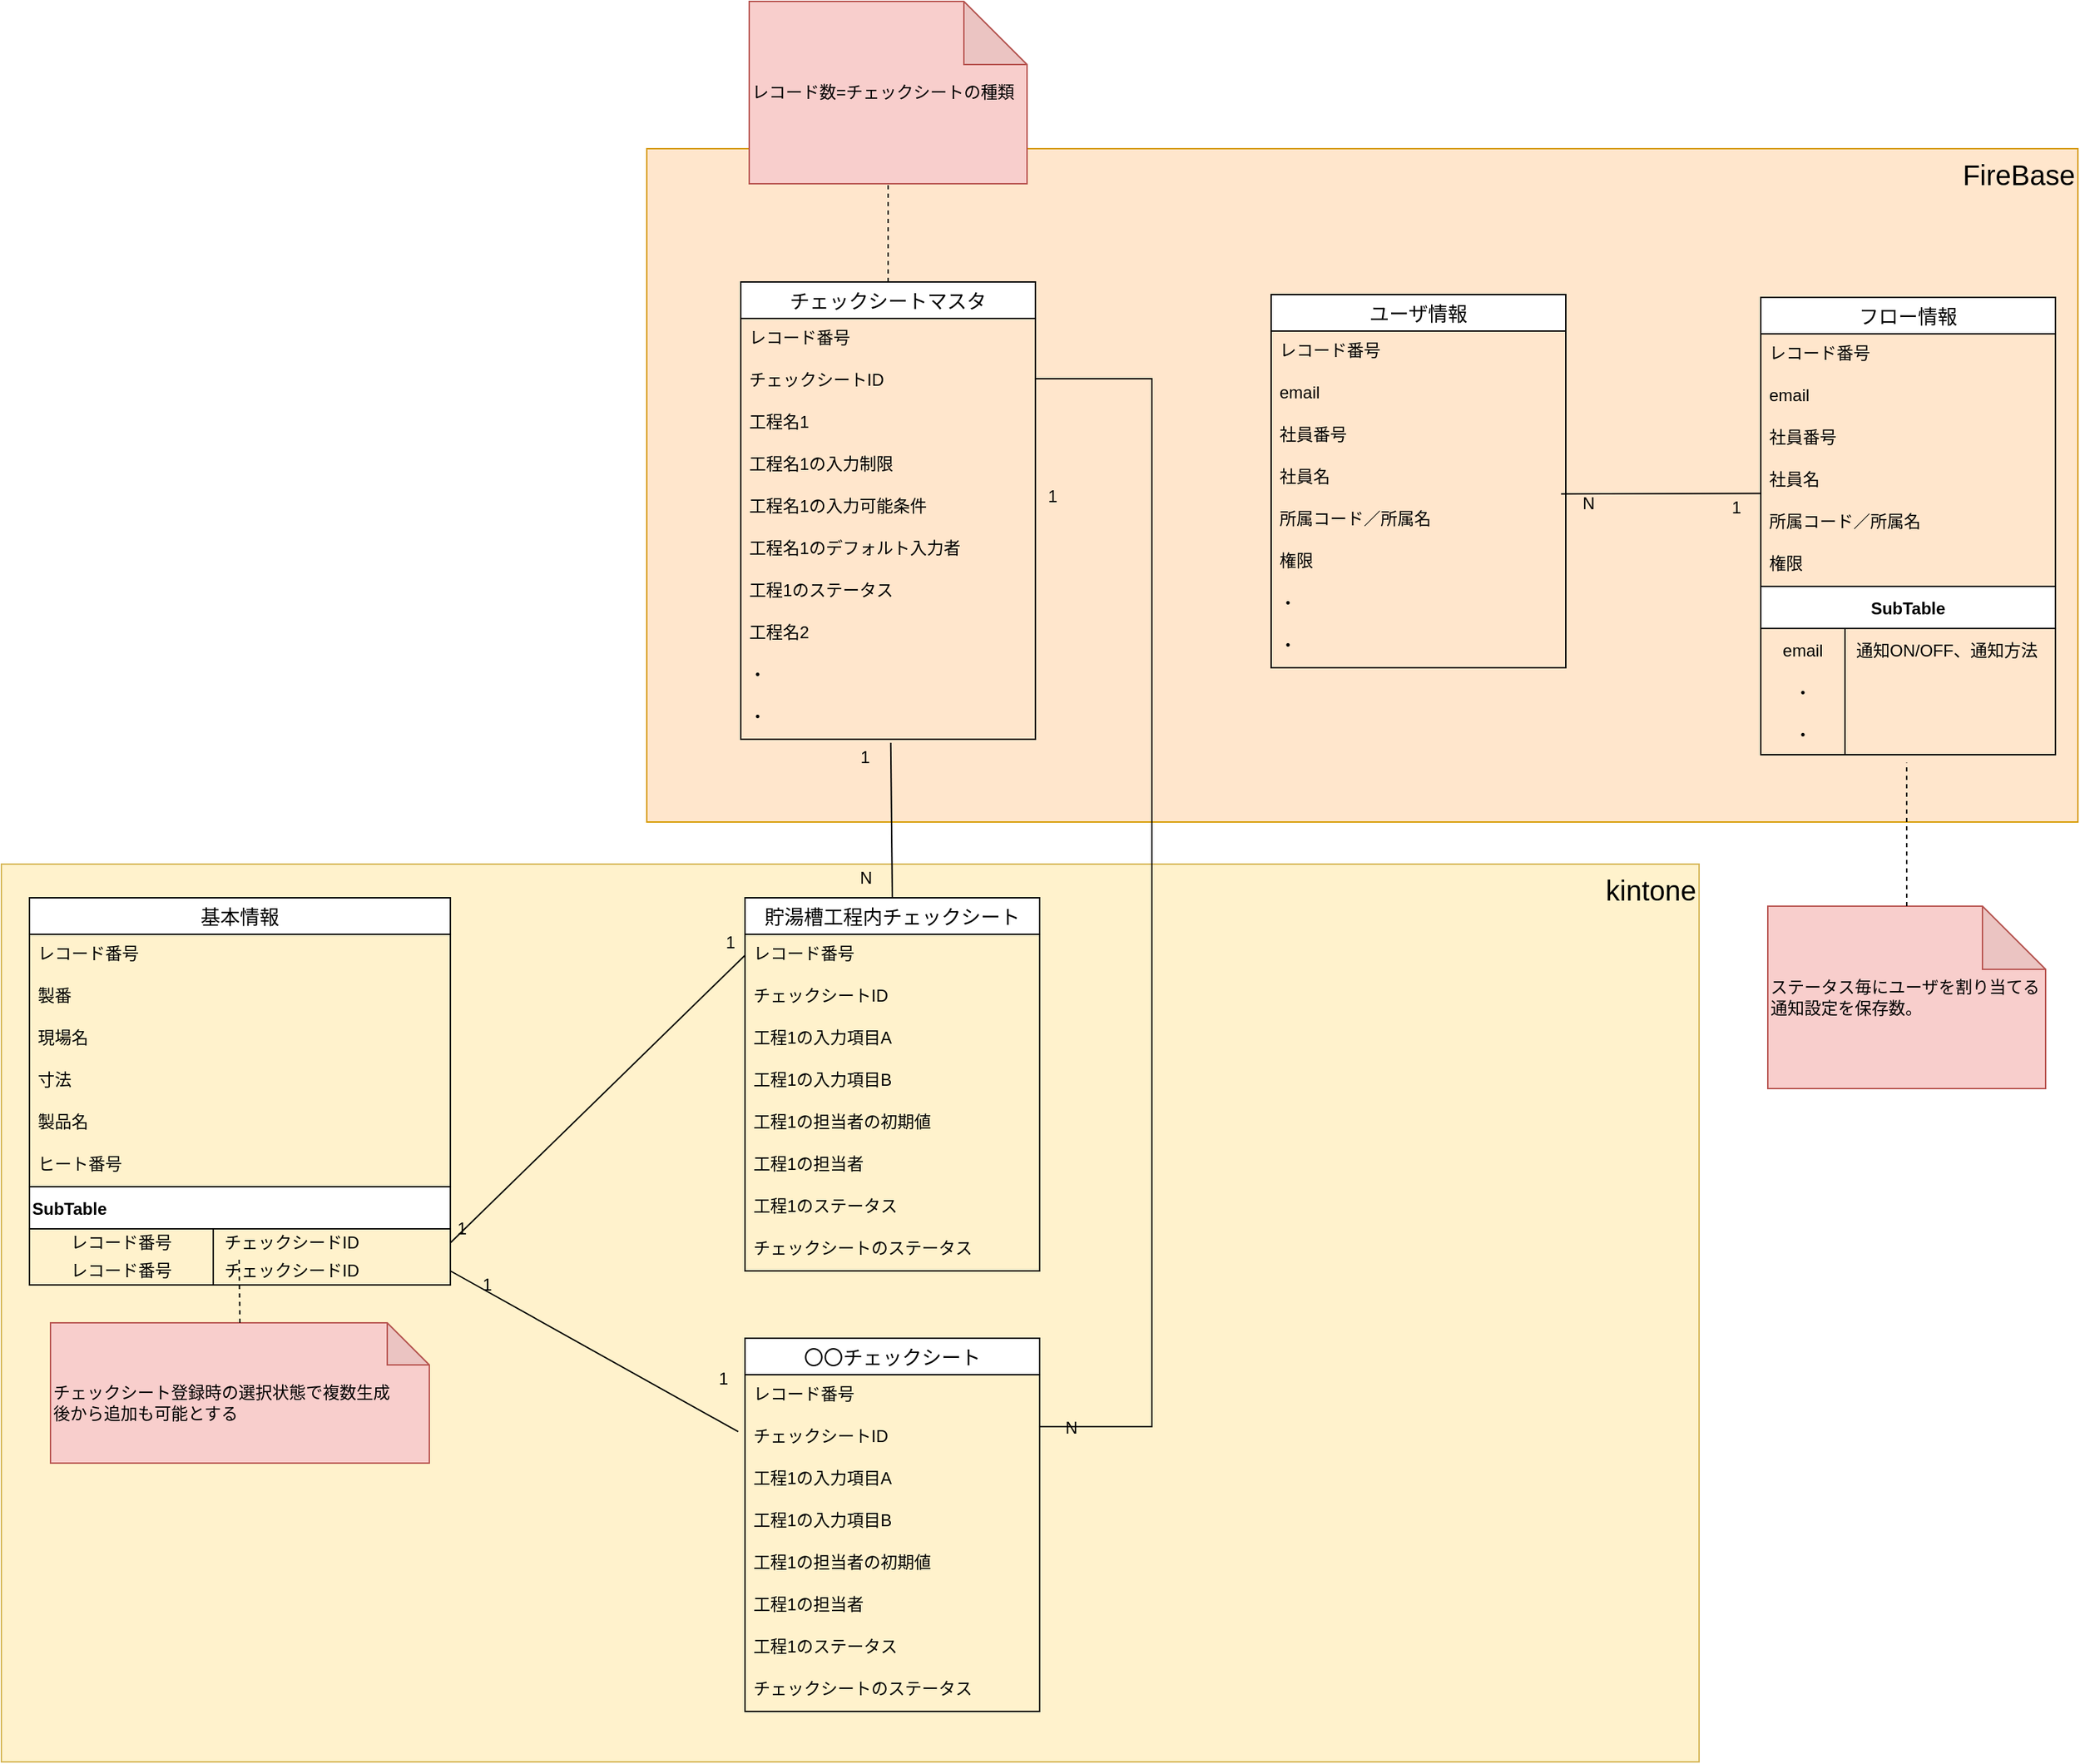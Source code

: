 <mxfile>
    <diagram id="vuXsbcNfTUwcmZUvrMBM" name="ページ1">
        <mxGraphModel dx="1598" dy="2107" grid="1" gridSize="10" guides="1" tooltips="1" connect="1" arrows="1" fold="1" page="1" pageScale="1" pageWidth="827" pageHeight="1169" math="0" shadow="0">
            <root>
                <mxCell id="0"/>
                <mxCell id="1" parent="0"/>
                <mxCell id="162" value="kintone" style="rounded=0;whiteSpace=wrap;html=1;fillColor=#fff2cc;strokeColor=#d6b656;verticalAlign=top;align=right;fontSize=20;" vertex="1" parent="1">
                    <mxGeometry x="20" y="310" width="1210" height="640" as="geometry"/>
                </mxCell>
                <mxCell id="161" value="FireBase" style="rounded=0;whiteSpace=wrap;html=1;fillColor=#ffe6cc;strokeColor=#d79b00;verticalAlign=top;align=right;fontSize=20;" vertex="1" parent="1">
                    <mxGeometry x="480" y="-200" width="1020" height="480" as="geometry"/>
                </mxCell>
                <mxCell id="2" value="基本情報" style="swimlane;fontStyle=0;childLayout=stackLayout;horizontal=1;startSize=26;horizontalStack=0;resizeParent=1;resizeParentMax=0;resizeLast=0;collapsible=1;marginBottom=0;align=center;fontSize=14;" parent="1" vertex="1">
                    <mxGeometry x="40" y="334" width="300" height="276" as="geometry"/>
                </mxCell>
                <mxCell id="131" value="レコード番号" style="text;strokeColor=none;fillColor=none;spacingLeft=4;spacingRight=4;overflow=hidden;rotatable=0;points=[[0,0.5],[1,0.5]];portConstraint=eastwest;fontSize=12;" vertex="1" parent="2">
                    <mxGeometry y="26" width="300" height="30" as="geometry"/>
                </mxCell>
                <mxCell id="3" value="製番" style="text;strokeColor=none;fillColor=none;spacingLeft=4;spacingRight=4;overflow=hidden;rotatable=0;points=[[0,0.5],[1,0.5]];portConstraint=eastwest;fontSize=12;" parent="2" vertex="1">
                    <mxGeometry y="56" width="300" height="30" as="geometry"/>
                </mxCell>
                <mxCell id="5" value="現場名" style="text;strokeColor=none;fillColor=none;spacingLeft=4;spacingRight=4;overflow=hidden;rotatable=0;points=[[0,0.5],[1,0.5]];portConstraint=eastwest;fontSize=12;" parent="2" vertex="1">
                    <mxGeometry y="86" width="300" height="30" as="geometry"/>
                </mxCell>
                <mxCell id="4" value="寸法" style="text;strokeColor=none;fillColor=none;spacingLeft=4;spacingRight=4;overflow=hidden;rotatable=0;points=[[0,0.5],[1,0.5]];portConstraint=eastwest;fontSize=12;" parent="2" vertex="1">
                    <mxGeometry y="116" width="300" height="30" as="geometry"/>
                </mxCell>
                <mxCell id="8" value="製品名" style="text;strokeColor=none;fillColor=none;spacingLeft=4;spacingRight=4;overflow=hidden;rotatable=0;points=[[0,0.5],[1,0.5]];portConstraint=eastwest;fontSize=12;" parent="2" vertex="1">
                    <mxGeometry y="146" width="300" height="30" as="geometry"/>
                </mxCell>
                <mxCell id="73" value="ヒート番号" style="text;strokeColor=none;fillColor=none;spacingLeft=4;spacingRight=4;overflow=hidden;rotatable=0;points=[[0,0.5],[1,0.5]];portConstraint=eastwest;fontSize=12;" parent="2" vertex="1">
                    <mxGeometry y="176" width="300" height="30" as="geometry"/>
                </mxCell>
                <mxCell id="51" value="SubTable" style="shape=table;startSize=30;container=1;collapsible=0;childLayout=tableLayout;fixedRows=1;rowLines=0;fontStyle=1;strokeColor=default;align=left;" parent="2" vertex="1">
                    <mxGeometry y="206" width="300" height="70" as="geometry"/>
                </mxCell>
                <mxCell id="52" value="" style="shape=tableRow;horizontal=0;startSize=0;swimlaneHead=0;swimlaneBody=0;top=0;left=0;bottom=0;right=0;collapsible=0;dropTarget=0;fillColor=none;points=[[0,0.5],[1,0.5]];portConstraint=eastwest;strokeColor=default;" parent="51" vertex="1">
                    <mxGeometry y="30" width="300" height="20" as="geometry"/>
                </mxCell>
                <mxCell id="53" value="レコード番号" style="shape=partialRectangle;html=1;whiteSpace=wrap;connectable=0;fillColor=none;top=0;left=0;bottom=0;right=0;overflow=hidden;pointerEvents=1;strokeColor=default;" parent="52" vertex="1">
                    <mxGeometry width="131" height="20" as="geometry">
                        <mxRectangle width="131" height="20" as="alternateBounds"/>
                    </mxGeometry>
                </mxCell>
                <mxCell id="54" value="チェックシードID" style="shape=partialRectangle;html=1;whiteSpace=wrap;connectable=0;fillColor=none;top=0;left=0;bottom=0;right=0;align=left;spacingLeft=6;overflow=hidden;strokeColor=default;" parent="52" vertex="1">
                    <mxGeometry x="131" width="169" height="20" as="geometry">
                        <mxRectangle width="169" height="20" as="alternateBounds"/>
                    </mxGeometry>
                </mxCell>
                <mxCell id="96" value="" style="shape=tableRow;horizontal=0;startSize=0;swimlaneHead=0;swimlaneBody=0;top=0;left=0;bottom=0;right=0;collapsible=0;dropTarget=0;fillColor=none;points=[[0,0.5],[1,0.5]];portConstraint=eastwest;strokeColor=default;" vertex="1" parent="51">
                    <mxGeometry y="50" width="300" height="20" as="geometry"/>
                </mxCell>
                <mxCell id="97" value="レコード番号" style="shape=partialRectangle;html=1;whiteSpace=wrap;connectable=0;fillColor=none;top=0;left=0;bottom=0;right=0;overflow=hidden;pointerEvents=1;strokeColor=default;" vertex="1" parent="96">
                    <mxGeometry width="131" height="20" as="geometry">
                        <mxRectangle width="131" height="20" as="alternateBounds"/>
                    </mxGeometry>
                </mxCell>
                <mxCell id="98" value="チェックシードID" style="shape=partialRectangle;html=1;whiteSpace=wrap;connectable=0;fillColor=none;top=0;left=0;bottom=0;right=0;align=left;spacingLeft=6;overflow=hidden;strokeColor=default;" vertex="1" parent="96">
                    <mxGeometry x="131" width="169" height="20" as="geometry">
                        <mxRectangle width="169" height="20" as="alternateBounds"/>
                    </mxGeometry>
                </mxCell>
                <mxCell id="12" value="貯湯槽工程内チェックシート" style="swimlane;fontStyle=0;childLayout=stackLayout;horizontal=1;startSize=26;horizontalStack=0;resizeParent=1;resizeParentMax=0;resizeLast=0;collapsible=1;marginBottom=0;align=center;fontSize=14;" parent="1" vertex="1">
                    <mxGeometry x="550" y="334" width="210" height="266" as="geometry"/>
                </mxCell>
                <mxCell id="50" value="レコード番号" style="text;strokeColor=none;fillColor=none;spacingLeft=4;spacingRight=4;overflow=hidden;rotatable=0;points=[[0,0.5],[1,0.5]];portConstraint=eastwest;fontSize=12;" parent="12" vertex="1">
                    <mxGeometry y="26" width="210" height="30" as="geometry"/>
                </mxCell>
                <mxCell id="89" value="チェックシートID" style="text;strokeColor=none;fillColor=none;spacingLeft=4;spacingRight=4;overflow=hidden;rotatable=0;points=[[0,0.5],[1,0.5]];portConstraint=eastwest;fontSize=12;" vertex="1" parent="12">
                    <mxGeometry y="56" width="210" height="30" as="geometry"/>
                </mxCell>
                <mxCell id="14" value="工程1の入力項目A" style="text;strokeColor=none;fillColor=none;spacingLeft=4;spacingRight=4;overflow=hidden;rotatable=0;points=[[0,0.5],[1,0.5]];portConstraint=eastwest;fontSize=12;" parent="12" vertex="1">
                    <mxGeometry y="86" width="210" height="30" as="geometry"/>
                </mxCell>
                <mxCell id="49" value="工程1の入力項目B" style="text;strokeColor=none;fillColor=none;spacingLeft=4;spacingRight=4;overflow=hidden;rotatable=0;points=[[0,0.5],[1,0.5]];portConstraint=eastwest;fontSize=12;" parent="12" vertex="1">
                    <mxGeometry y="116" width="210" height="30" as="geometry"/>
                </mxCell>
                <mxCell id="15" value="工程1の担当者の初期値" style="text;strokeColor=none;fillColor=none;spacingLeft=4;spacingRight=4;overflow=hidden;rotatable=0;points=[[0,0.5],[1,0.5]];portConstraint=eastwest;fontSize=12;" parent="12" vertex="1">
                    <mxGeometry y="146" width="210" height="30" as="geometry"/>
                </mxCell>
                <mxCell id="16" value="工程1の担当者" style="text;strokeColor=none;fillColor=none;spacingLeft=4;spacingRight=4;overflow=hidden;rotatable=0;points=[[0,0.5],[1,0.5]];portConstraint=eastwest;fontSize=12;" parent="12" vertex="1">
                    <mxGeometry y="176" width="210" height="30" as="geometry"/>
                </mxCell>
                <mxCell id="18" value="工程1のステータス" style="text;strokeColor=none;fillColor=none;spacingLeft=4;spacingRight=4;overflow=hidden;rotatable=0;points=[[0,0.5],[1,0.5]];portConstraint=eastwest;fontSize=12;" parent="12" vertex="1">
                    <mxGeometry y="206" width="210" height="30" as="geometry"/>
                </mxCell>
                <mxCell id="19" value="チェックシートのステータス" style="text;strokeColor=none;fillColor=none;spacingLeft=4;spacingRight=4;overflow=hidden;rotatable=0;points=[[0,0.5],[1,0.5]];portConstraint=eastwest;fontSize=12;" parent="12" vertex="1">
                    <mxGeometry y="236" width="210" height="30" as="geometry"/>
                </mxCell>
                <mxCell id="63" value="" style="endArrow=none;html=1;rounded=0;entryX=0;entryY=0.5;entryDx=0;entryDy=0;exitX=1;exitY=0.5;exitDx=0;exitDy=0;" parent="1" source="52" target="50" edge="1">
                    <mxGeometry relative="1" as="geometry">
                        <mxPoint x="260" y="338" as="sourcePoint"/>
                        <mxPoint x="420" y="338" as="targetPoint"/>
                    </mxGeometry>
                </mxCell>
                <mxCell id="64" value="1" style="resizable=0;html=1;align=left;verticalAlign=bottom;strokeColor=default;" parent="63" connectable="0" vertex="1">
                    <mxGeometry x="-1" relative="1" as="geometry">
                        <mxPoint x="21" y="38" as="offset"/>
                    </mxGeometry>
                </mxCell>
                <mxCell id="65" value="1" style="resizable=0;html=1;align=right;verticalAlign=bottom;strokeColor=default;" parent="63" connectable="0" vertex="1">
                    <mxGeometry x="1" relative="1" as="geometry">
                        <mxPoint x="-7" as="offset"/>
                    </mxGeometry>
                </mxCell>
                <mxCell id="66" value="&lt;br&gt;チェックシート登録時の選択状態で複数生成&lt;br&gt;後から追加も可能とする" style="shape=note;whiteSpace=wrap;html=1;backgroundOutline=1;darkOpacity=0.05;strokeColor=#b85450;fillColor=#f8cecc;align=left;" parent="1" vertex="1">
                    <mxGeometry x="55" y="637" width="270" height="100" as="geometry"/>
                </mxCell>
                <mxCell id="71" value="" style="endArrow=none;dashed=1;html=1;exitX=0.5;exitY=0;exitDx=0;exitDy=0;exitPerimeter=0;entryX=0.498;entryY=1.014;entryDx=0;entryDy=0;entryPerimeter=0;" parent="1" source="66" target="52" edge="1">
                    <mxGeometry width="50" height="50" relative="1" as="geometry">
                        <mxPoint x="320" y="258" as="sourcePoint"/>
                        <mxPoint x="370" y="208" as="targetPoint"/>
                    </mxGeometry>
                </mxCell>
                <mxCell id="74" value="チェックシートマスタ" style="swimlane;fontStyle=0;childLayout=stackLayout;horizontal=1;startSize=26;horizontalStack=0;resizeParent=1;resizeParentMax=0;resizeLast=0;collapsible=1;marginBottom=0;align=center;fontSize=14;" vertex="1" parent="1">
                    <mxGeometry x="547" y="-105" width="210" height="326" as="geometry"/>
                </mxCell>
                <mxCell id="75" value="レコード番号" style="text;strokeColor=none;fillColor=none;spacingLeft=4;spacingRight=4;overflow=hidden;rotatable=0;points=[[0,0.5],[1,0.5]];portConstraint=eastwest;fontSize=12;" vertex="1" parent="74">
                    <mxGeometry y="26" width="210" height="30" as="geometry"/>
                </mxCell>
                <mxCell id="76" value="チェックシートID" style="text;strokeColor=none;fillColor=none;spacingLeft=4;spacingRight=4;overflow=hidden;rotatable=0;points=[[0,0.5],[1,0.5]];portConstraint=eastwest;fontSize=12;" vertex="1" parent="74">
                    <mxGeometry y="56" width="210" height="30" as="geometry"/>
                </mxCell>
                <mxCell id="77" value="工程名1&#10;" style="text;strokeColor=none;fillColor=none;spacingLeft=4;spacingRight=4;overflow=hidden;rotatable=0;points=[[0,0.5],[1,0.5]];portConstraint=eastwest;fontSize=12;" vertex="1" parent="74">
                    <mxGeometry y="86" width="210" height="30" as="geometry"/>
                </mxCell>
                <mxCell id="78" value="工程名1の入力制限" style="text;strokeColor=none;fillColor=none;spacingLeft=4;spacingRight=4;overflow=hidden;rotatable=0;points=[[0,0.5],[1,0.5]];portConstraint=eastwest;fontSize=12;" vertex="1" parent="74">
                    <mxGeometry y="116" width="210" height="30" as="geometry"/>
                </mxCell>
                <mxCell id="79" value="工程名1の入力可能条件" style="text;strokeColor=none;fillColor=none;spacingLeft=4;spacingRight=4;overflow=hidden;rotatable=0;points=[[0,0.5],[1,0.5]];portConstraint=eastwest;fontSize=12;" vertex="1" parent="74">
                    <mxGeometry y="146" width="210" height="30" as="geometry"/>
                </mxCell>
                <mxCell id="80" value="工程名1のデフォルト入力者" style="text;strokeColor=none;fillColor=none;spacingLeft=4;spacingRight=4;overflow=hidden;rotatable=0;points=[[0,0.5],[1,0.5]];portConstraint=eastwest;fontSize=12;" vertex="1" parent="74">
                    <mxGeometry y="176" width="210" height="30" as="geometry"/>
                </mxCell>
                <mxCell id="81" value="工程1のステータス" style="text;strokeColor=none;fillColor=none;spacingLeft=4;spacingRight=4;overflow=hidden;rotatable=0;points=[[0,0.5],[1,0.5]];portConstraint=eastwest;fontSize=12;" vertex="1" parent="74">
                    <mxGeometry y="206" width="210" height="30" as="geometry"/>
                </mxCell>
                <mxCell id="82" value="工程名2" style="text;strokeColor=none;fillColor=none;spacingLeft=4;spacingRight=4;overflow=hidden;rotatable=0;points=[[0,0.5],[1,0.5]];portConstraint=eastwest;fontSize=12;" vertex="1" parent="74">
                    <mxGeometry y="236" width="210" height="30" as="geometry"/>
                </mxCell>
                <mxCell id="87" value="・" style="text;strokeColor=none;fillColor=none;spacingLeft=4;spacingRight=4;overflow=hidden;rotatable=0;points=[[0,0.5],[1,0.5]];portConstraint=eastwest;fontSize=12;" vertex="1" parent="74">
                    <mxGeometry y="266" width="210" height="30" as="geometry"/>
                </mxCell>
                <mxCell id="88" value="・" style="text;strokeColor=none;fillColor=none;spacingLeft=4;spacingRight=4;overflow=hidden;rotatable=0;points=[[0,0.5],[1,0.5]];portConstraint=eastwest;fontSize=12;" vertex="1" parent="74">
                    <mxGeometry y="296" width="210" height="30" as="geometry"/>
                </mxCell>
                <mxCell id="84" value="レコード数=チェックシートの種類" style="shape=note;whiteSpace=wrap;html=1;backgroundOutline=1;darkOpacity=0.05;strokeColor=#b85450;fillColor=#f8cecc;size=45;align=left;" vertex="1" parent="1">
                    <mxGeometry x="553" y="-305" width="198" height="130" as="geometry"/>
                </mxCell>
                <mxCell id="85" value="" style="endArrow=none;dashed=1;html=1;exitX=0.5;exitY=0;exitDx=0;exitDy=0;entryX=0.5;entryY=1;entryDx=0;entryDy=0;entryPerimeter=0;" edge="1" parent="1" source="74" target="84">
                    <mxGeometry width="50" height="50" relative="1" as="geometry">
                        <mxPoint x="450.6" y="-142.28" as="sourcePoint"/>
                        <mxPoint x="450.0" y="-220.0" as="targetPoint"/>
                    </mxGeometry>
                </mxCell>
                <mxCell id="90" value="" style="endArrow=none;html=1;rounded=0;entryX=0.509;entryY=1.083;entryDx=0;entryDy=0;exitX=0.5;exitY=0;exitDx=0;exitDy=0;entryPerimeter=0;" edge="1" parent="1" source="12" target="88">
                    <mxGeometry relative="1" as="geometry">
                        <mxPoint x="350" y="316" as="sourcePoint"/>
                        <mxPoint x="560" y="317" as="targetPoint"/>
                    </mxGeometry>
                </mxCell>
                <mxCell id="91" value="N" style="resizable=0;html=1;align=left;verticalAlign=bottom;strokeColor=default;" connectable="0" vertex="1" parent="90">
                    <mxGeometry x="-1" relative="1" as="geometry">
                        <mxPoint x="-25" y="-6" as="offset"/>
                    </mxGeometry>
                </mxCell>
                <mxCell id="92" value="1" style="resizable=0;html=1;align=right;verticalAlign=bottom;strokeColor=default;" connectable="0" vertex="1" parent="90">
                    <mxGeometry x="1" relative="1" as="geometry">
                        <mxPoint x="-14" y="19" as="offset"/>
                    </mxGeometry>
                </mxCell>
                <mxCell id="99" value="" style="endArrow=none;html=1;rounded=0;entryX=-0.023;entryY=1.354;entryDx=0;entryDy=0;entryPerimeter=0;exitX=1;exitY=0.5;exitDx=0;exitDy=0;" edge="1" parent="1" source="96" target="103">
                    <mxGeometry relative="1" as="geometry">
                        <mxPoint x="340" y="348" as="sourcePoint"/>
                        <mxPoint x="550" y="648" as="targetPoint"/>
                    </mxGeometry>
                </mxCell>
                <mxCell id="100" value="1" style="resizable=0;html=1;align=left;verticalAlign=bottom;strokeColor=default;" connectable="0" vertex="1" parent="99">
                    <mxGeometry x="-1" relative="1" as="geometry">
                        <mxPoint x="3" y="-22" as="offset"/>
                    </mxGeometry>
                </mxCell>
                <mxCell id="101" value="1" style="resizable=0;html=1;align=right;verticalAlign=bottom;strokeColor=default;" connectable="0" vertex="1" parent="99">
                    <mxGeometry x="1" relative="1" as="geometry">
                        <mxPoint x="-7" y="-29" as="offset"/>
                    </mxGeometry>
                </mxCell>
                <mxCell id="102" value="〇〇チェックシート" style="swimlane;fontStyle=0;childLayout=stackLayout;horizontal=1;startSize=26;horizontalStack=0;resizeParent=1;resizeParentMax=0;resizeLast=0;collapsible=1;marginBottom=0;align=center;fontSize=14;" vertex="1" parent="1">
                    <mxGeometry x="550" y="648" width="210" height="266" as="geometry"/>
                </mxCell>
                <mxCell id="103" value="レコード番号" style="text;strokeColor=none;fillColor=none;spacingLeft=4;spacingRight=4;overflow=hidden;rotatable=0;points=[[0,0.5],[1,0.5]];portConstraint=eastwest;fontSize=12;" vertex="1" parent="102">
                    <mxGeometry y="26" width="210" height="30" as="geometry"/>
                </mxCell>
                <mxCell id="104" value="チェックシートID" style="text;strokeColor=none;fillColor=none;spacingLeft=4;spacingRight=4;overflow=hidden;rotatable=0;points=[[0,0.5],[1,0.5]];portConstraint=eastwest;fontSize=12;" vertex="1" parent="102">
                    <mxGeometry y="56" width="210" height="30" as="geometry"/>
                </mxCell>
                <mxCell id="106" value="工程1の入力項目A" style="text;strokeColor=none;fillColor=none;spacingLeft=4;spacingRight=4;overflow=hidden;rotatable=0;points=[[0,0.5],[1,0.5]];portConstraint=eastwest;fontSize=12;" vertex="1" parent="102">
                    <mxGeometry y="86" width="210" height="30" as="geometry"/>
                </mxCell>
                <mxCell id="107" value="工程1の入力項目B" style="text;strokeColor=none;fillColor=none;spacingLeft=4;spacingRight=4;overflow=hidden;rotatable=0;points=[[0,0.5],[1,0.5]];portConstraint=eastwest;fontSize=12;" vertex="1" parent="102">
                    <mxGeometry y="116" width="210" height="30" as="geometry"/>
                </mxCell>
                <mxCell id="108" value="工程1の担当者の初期値" style="text;strokeColor=none;fillColor=none;spacingLeft=4;spacingRight=4;overflow=hidden;rotatable=0;points=[[0,0.5],[1,0.5]];portConstraint=eastwest;fontSize=12;" vertex="1" parent="102">
                    <mxGeometry y="146" width="210" height="30" as="geometry"/>
                </mxCell>
                <mxCell id="109" value="工程1の担当者" style="text;strokeColor=none;fillColor=none;spacingLeft=4;spacingRight=4;overflow=hidden;rotatable=0;points=[[0,0.5],[1,0.5]];portConstraint=eastwest;fontSize=12;" vertex="1" parent="102">
                    <mxGeometry y="176" width="210" height="30" as="geometry"/>
                </mxCell>
                <mxCell id="110" value="工程1のステータス" style="text;strokeColor=none;fillColor=none;spacingLeft=4;spacingRight=4;overflow=hidden;rotatable=0;points=[[0,0.5],[1,0.5]];portConstraint=eastwest;fontSize=12;" vertex="1" parent="102">
                    <mxGeometry y="206" width="210" height="30" as="geometry"/>
                </mxCell>
                <mxCell id="111" value="チェックシートのステータス" style="text;strokeColor=none;fillColor=none;spacingLeft=4;spacingRight=4;overflow=hidden;rotatable=0;points=[[0,0.5],[1,0.5]];portConstraint=eastwest;fontSize=12;" vertex="1" parent="102">
                    <mxGeometry y="236" width="210" height="30" as="geometry"/>
                </mxCell>
                <mxCell id="112" value="" style="endArrow=none;html=1;rounded=0;entryX=1;entryY=0.5;entryDx=0;entryDy=0;edgeStyle=orthogonalEdgeStyle;exitX=1;exitY=0.5;exitDx=0;exitDy=0;" edge="1" parent="1" source="79">
                    <mxGeometry relative="1" as="geometry">
                        <mxPoint x="850" y="-10" as="sourcePoint"/>
                        <mxPoint x="760" y="711" as="targetPoint"/>
                        <Array as="points">
                            <mxPoint x="840" y="-36"/>
                            <mxPoint x="840" y="711"/>
                        </Array>
                    </mxGeometry>
                </mxCell>
                <mxCell id="113" value="1" style="resizable=0;html=1;align=left;verticalAlign=bottom;strokeColor=default;" connectable="0" vertex="1" parent="112">
                    <mxGeometry x="-1" relative="1" as="geometry">
                        <mxPoint x="7" as="offset"/>
                    </mxGeometry>
                </mxCell>
                <mxCell id="114" value="N" style="resizable=0;html=1;align=right;verticalAlign=bottom;strokeColor=default;" connectable="0" vertex="1" parent="112">
                    <mxGeometry x="1" relative="1" as="geometry">
                        <mxPoint x="27" y="9" as="offset"/>
                    </mxGeometry>
                </mxCell>
                <mxCell id="119" value="ユーザ情報" style="swimlane;fontStyle=0;childLayout=stackLayout;horizontal=1;startSize=26;horizontalStack=0;resizeParent=1;resizeParentMax=0;resizeLast=0;collapsible=1;marginBottom=0;align=center;fontSize=14;" vertex="1" parent="1">
                    <mxGeometry x="925" y="-96" width="210" height="266" as="geometry"/>
                </mxCell>
                <mxCell id="120" value="レコード番号" style="text;strokeColor=none;fillColor=none;spacingLeft=4;spacingRight=4;overflow=hidden;rotatable=0;points=[[0,0.5],[1,0.5]];portConstraint=eastwest;fontSize=12;" vertex="1" parent="119">
                    <mxGeometry y="26" width="210" height="30" as="geometry"/>
                </mxCell>
                <mxCell id="121" value="email" style="text;strokeColor=none;fillColor=none;spacingLeft=4;spacingRight=4;overflow=hidden;rotatable=0;points=[[0,0.5],[1,0.5]];portConstraint=eastwest;fontSize=12;" vertex="1" parent="119">
                    <mxGeometry y="56" width="210" height="30" as="geometry"/>
                </mxCell>
                <mxCell id="122" value="社員番号" style="text;strokeColor=none;fillColor=none;spacingLeft=4;spacingRight=4;overflow=hidden;rotatable=0;points=[[0,0.5],[1,0.5]];portConstraint=eastwest;fontSize=12;" vertex="1" parent="119">
                    <mxGeometry y="86" width="210" height="30" as="geometry"/>
                </mxCell>
                <mxCell id="123" value="社員名" style="text;strokeColor=none;fillColor=none;spacingLeft=4;spacingRight=4;overflow=hidden;rotatable=0;points=[[0,0.5],[1,0.5]];portConstraint=eastwest;fontSize=12;" vertex="1" parent="119">
                    <mxGeometry y="116" width="210" height="30" as="geometry"/>
                </mxCell>
                <mxCell id="124" value="所属コード／所属名" style="text;strokeColor=none;fillColor=none;spacingLeft=4;spacingRight=4;overflow=hidden;rotatable=0;points=[[0,0.5],[1,0.5]];portConstraint=eastwest;fontSize=12;" vertex="1" parent="119">
                    <mxGeometry y="146" width="210" height="30" as="geometry"/>
                </mxCell>
                <mxCell id="125" value="権限" style="text;strokeColor=none;fillColor=none;spacingLeft=4;spacingRight=4;overflow=hidden;rotatable=0;points=[[0,0.5],[1,0.5]];portConstraint=eastwest;fontSize=12;" vertex="1" parent="119">
                    <mxGeometry y="176" width="210" height="30" as="geometry"/>
                </mxCell>
                <mxCell id="128" value="・" style="text;strokeColor=none;fillColor=none;spacingLeft=4;spacingRight=4;overflow=hidden;rotatable=0;points=[[0,0.5],[1,0.5]];portConstraint=eastwest;fontSize=12;" vertex="1" parent="119">
                    <mxGeometry y="206" width="210" height="30" as="geometry"/>
                </mxCell>
                <mxCell id="129" value="・" style="text;strokeColor=none;fillColor=none;spacingLeft=4;spacingRight=4;overflow=hidden;rotatable=0;points=[[0,0.5],[1,0.5]];portConstraint=eastwest;fontSize=12;" vertex="1" parent="119">
                    <mxGeometry y="236" width="210" height="30" as="geometry"/>
                </mxCell>
                <mxCell id="133" value="フロー情報" style="swimlane;fontStyle=0;childLayout=stackLayout;horizontal=1;startSize=26;horizontalStack=0;resizeParent=1;resizeParentMax=0;resizeLast=0;collapsible=1;marginBottom=0;align=center;fontSize=14;" vertex="1" parent="1">
                    <mxGeometry x="1274" y="-94" width="210" height="326" as="geometry"/>
                </mxCell>
                <mxCell id="134" value="レコード番号" style="text;strokeColor=none;fillColor=none;spacingLeft=4;spacingRight=4;overflow=hidden;rotatable=0;points=[[0,0.5],[1,0.5]];portConstraint=eastwest;fontSize=12;" vertex="1" parent="133">
                    <mxGeometry y="26" width="210" height="30" as="geometry"/>
                </mxCell>
                <mxCell id="135" value="email" style="text;strokeColor=none;fillColor=none;spacingLeft=4;spacingRight=4;overflow=hidden;rotatable=0;points=[[0,0.5],[1,0.5]];portConstraint=eastwest;fontSize=12;" vertex="1" parent="133">
                    <mxGeometry y="56" width="210" height="30" as="geometry"/>
                </mxCell>
                <mxCell id="136" value="社員番号" style="text;strokeColor=none;fillColor=none;spacingLeft=4;spacingRight=4;overflow=hidden;rotatable=0;points=[[0,0.5],[1,0.5]];portConstraint=eastwest;fontSize=12;" vertex="1" parent="133">
                    <mxGeometry y="86" width="210" height="30" as="geometry"/>
                </mxCell>
                <mxCell id="137" value="社員名" style="text;strokeColor=none;fillColor=none;spacingLeft=4;spacingRight=4;overflow=hidden;rotatable=0;points=[[0,0.5],[1,0.5]];portConstraint=eastwest;fontSize=12;" vertex="1" parent="133">
                    <mxGeometry y="116" width="210" height="30" as="geometry"/>
                </mxCell>
                <mxCell id="138" value="所属コード／所属名" style="text;strokeColor=none;fillColor=none;spacingLeft=4;spacingRight=4;overflow=hidden;rotatable=0;points=[[0,0.5],[1,0.5]];portConstraint=eastwest;fontSize=12;" vertex="1" parent="133">
                    <mxGeometry y="146" width="210" height="30" as="geometry"/>
                </mxCell>
                <mxCell id="139" value="権限" style="text;strokeColor=none;fillColor=none;spacingLeft=4;spacingRight=4;overflow=hidden;rotatable=0;points=[[0,0.5],[1,0.5]];portConstraint=eastwest;fontSize=12;" vertex="1" parent="133">
                    <mxGeometry y="176" width="210" height="30" as="geometry"/>
                </mxCell>
                <mxCell id="142" value="SubTable" style="shape=table;startSize=30;container=1;collapsible=1;childLayout=tableLayout;fixedRows=1;rowLines=0;fontStyle=1;align=center;resizeLast=1;" vertex="1" parent="133">
                    <mxGeometry y="206" width="210" height="120" as="geometry"/>
                </mxCell>
                <mxCell id="143" value="" style="shape=tableRow;horizontal=0;startSize=0;swimlaneHead=0;swimlaneBody=0;fillColor=none;collapsible=0;dropTarget=0;points=[[0,0.5],[1,0.5]];portConstraint=eastwest;top=0;left=0;right=0;bottom=0;" vertex="1" parent="142">
                    <mxGeometry y="30" width="210" height="30" as="geometry"/>
                </mxCell>
                <mxCell id="144" value="email" style="shape=partialRectangle;connectable=0;fillColor=none;top=0;left=0;bottom=0;right=0;fontStyle=0;overflow=hidden;" vertex="1" parent="143">
                    <mxGeometry width="60" height="30" as="geometry">
                        <mxRectangle width="60" height="30" as="alternateBounds"/>
                    </mxGeometry>
                </mxCell>
                <mxCell id="145" value="通知ON/OFF、通知方法" style="shape=partialRectangle;connectable=0;fillColor=none;top=0;left=0;bottom=0;right=0;align=left;spacingLeft=6;fontStyle=0;overflow=hidden;" vertex="1" parent="143">
                    <mxGeometry x="60" width="150" height="30" as="geometry">
                        <mxRectangle width="150" height="30" as="alternateBounds"/>
                    </mxGeometry>
                </mxCell>
                <mxCell id="149" value="" style="shape=tableRow;horizontal=0;startSize=0;swimlaneHead=0;swimlaneBody=0;fillColor=none;collapsible=0;dropTarget=0;points=[[0,0.5],[1,0.5]];portConstraint=eastwest;top=0;left=0;right=0;bottom=0;" vertex="1" parent="142">
                    <mxGeometry y="60" width="210" height="30" as="geometry"/>
                </mxCell>
                <mxCell id="150" value="・" style="shape=partialRectangle;connectable=0;fillColor=none;top=0;left=0;bottom=0;right=0;editable=1;overflow=hidden;" vertex="1" parent="149">
                    <mxGeometry width="60" height="30" as="geometry">
                        <mxRectangle width="60" height="30" as="alternateBounds"/>
                    </mxGeometry>
                </mxCell>
                <mxCell id="151" value="" style="shape=partialRectangle;connectable=0;fillColor=none;top=0;left=0;bottom=0;right=0;align=left;spacingLeft=6;overflow=hidden;" vertex="1" parent="149">
                    <mxGeometry x="60" width="150" height="30" as="geometry">
                        <mxRectangle width="150" height="30" as="alternateBounds"/>
                    </mxGeometry>
                </mxCell>
                <mxCell id="152" value="" style="shape=tableRow;horizontal=0;startSize=0;swimlaneHead=0;swimlaneBody=0;fillColor=none;collapsible=0;dropTarget=0;points=[[0,0.5],[1,0.5]];portConstraint=eastwest;top=0;left=0;right=0;bottom=0;" vertex="1" parent="142">
                    <mxGeometry y="90" width="210" height="30" as="geometry"/>
                </mxCell>
                <mxCell id="153" value="・" style="shape=partialRectangle;connectable=0;fillColor=none;top=0;left=0;bottom=0;right=0;editable=1;overflow=hidden;" vertex="1" parent="152">
                    <mxGeometry width="60" height="30" as="geometry">
                        <mxRectangle width="60" height="30" as="alternateBounds"/>
                    </mxGeometry>
                </mxCell>
                <mxCell id="154" value="" style="shape=partialRectangle;connectable=0;fillColor=none;top=0;left=0;bottom=0;right=0;align=left;spacingLeft=6;overflow=hidden;" vertex="1" parent="152">
                    <mxGeometry x="60" width="150" height="30" as="geometry">
                        <mxRectangle width="150" height="30" as="alternateBounds"/>
                    </mxGeometry>
                </mxCell>
                <mxCell id="156" value="" style="endArrow=none;html=1;rounded=0;entryX=0;entryY=-0.209;entryDx=0;entryDy=0;exitX=0.984;exitY=-0.131;exitDx=0;exitDy=0;entryPerimeter=0;exitPerimeter=0;" edge="1" parent="1" source="124" target="138">
                    <mxGeometry relative="1" as="geometry">
                        <mxPoint x="665.0" y="306" as="sourcePoint"/>
                        <mxPoint x="663.89" y="233.49" as="targetPoint"/>
                    </mxGeometry>
                </mxCell>
                <mxCell id="157" value="N" style="resizable=0;html=1;align=left;verticalAlign=bottom;strokeColor=default;" connectable="0" vertex="1" parent="156">
                    <mxGeometry x="-1" relative="1" as="geometry">
                        <mxPoint x="13" y="15" as="offset"/>
                    </mxGeometry>
                </mxCell>
                <mxCell id="158" value="1" style="resizable=0;html=1;align=right;verticalAlign=bottom;strokeColor=default;" connectable="0" vertex="1" parent="156">
                    <mxGeometry x="1" relative="1" as="geometry">
                        <mxPoint x="-14" y="19" as="offset"/>
                    </mxGeometry>
                </mxCell>
                <mxCell id="160" value="ステータス毎にユーザを割り当てる&lt;br&gt;通知設定を保存数。" style="shape=note;whiteSpace=wrap;html=1;backgroundOutline=1;darkOpacity=0.05;strokeColor=#b85450;fillColor=#f8cecc;size=45;align=left;" vertex="1" parent="1">
                    <mxGeometry x="1279" y="340" width="198" height="130" as="geometry"/>
                </mxCell>
                <mxCell id="159" value="" style="endArrow=none;dashed=1;html=1;exitX=0.5;exitY=0;exitDx=0;exitDy=0;entryX=0.495;entryY=1.19;entryDx=0;entryDy=0;entryPerimeter=0;exitPerimeter=0;" edge="1" parent="1" source="160" target="152">
                    <mxGeometry width="50" height="50" relative="1" as="geometry">
                        <mxPoint x="662" y="-95" as="sourcePoint"/>
                        <mxPoint x="1379" y="-270" as="targetPoint"/>
                    </mxGeometry>
                </mxCell>
            </root>
        </mxGraphModel>
    </diagram>
</mxfile>